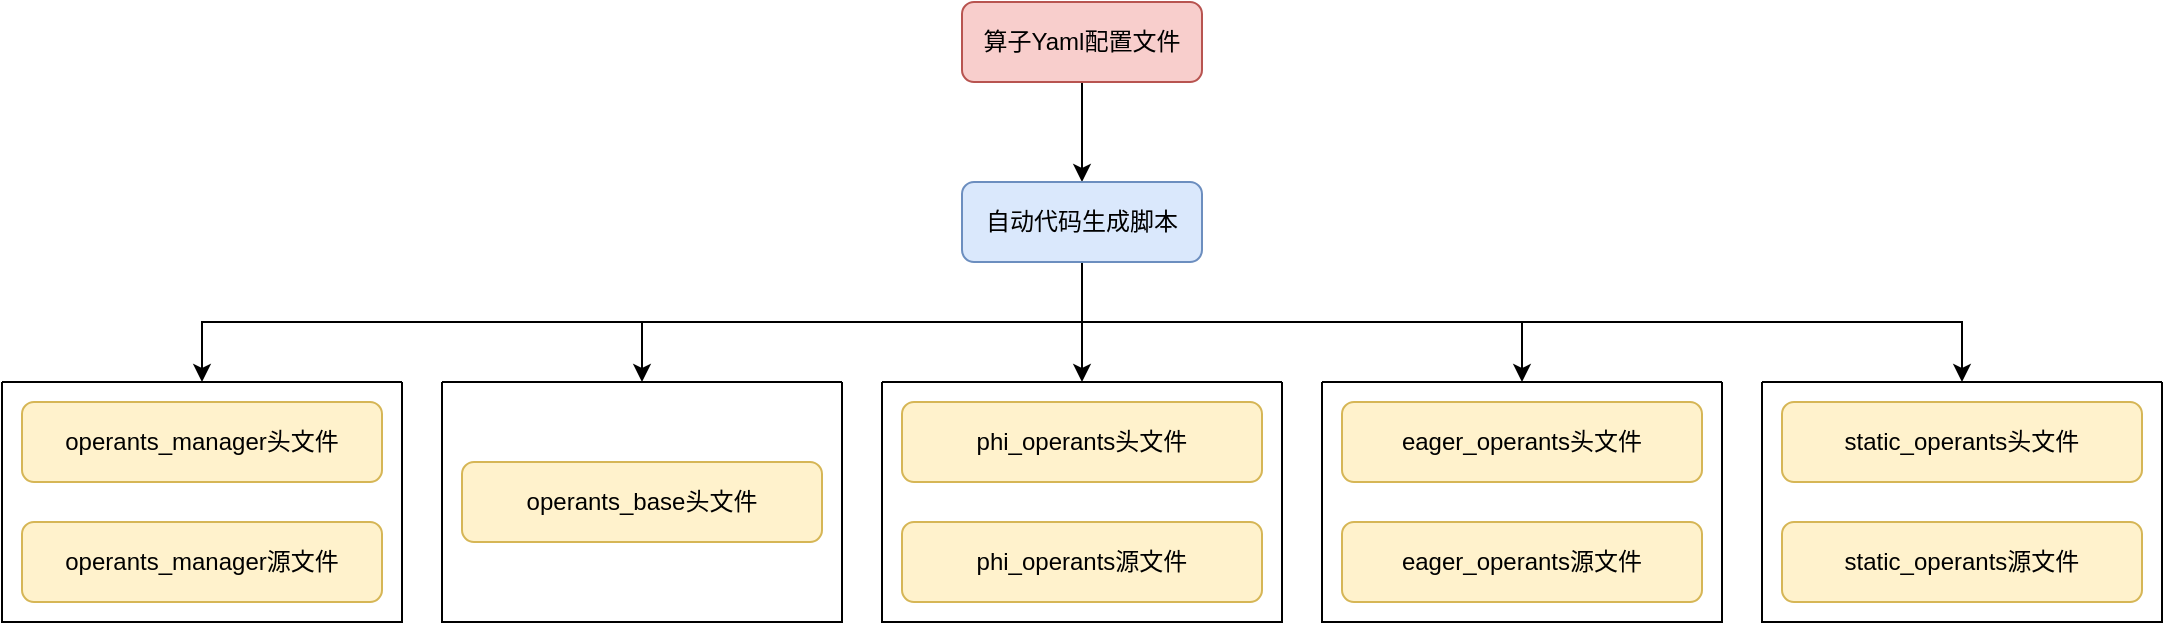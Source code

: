 <mxfile version="20.4.0" type="github">
  <diagram id="C5RBs43oDa-KdzZeNtuy" name="Page-1">
    <mxGraphModel dx="1113" dy="596" grid="1" gridSize="10" guides="1" tooltips="1" connect="1" arrows="1" fold="1" page="1" pageScale="1" pageWidth="827" pageHeight="1169" math="0" shadow="0">
      <root>
        <mxCell id="WIyWlLk6GJQsqaUBKTNV-0" />
        <mxCell id="WIyWlLk6GJQsqaUBKTNV-1" parent="WIyWlLk6GJQsqaUBKTNV-0" />
        <mxCell id="47F37ZHU6KCw2hR8KMi0-0" style="edgeStyle=orthogonalEdgeStyle;rounded=0;orthogonalLoop=1;jettySize=auto;html=1;exitX=0.5;exitY=1;exitDx=0;exitDy=0;" edge="1" parent="WIyWlLk6GJQsqaUBKTNV-1" source="WIyWlLk6GJQsqaUBKTNV-3" target="WIyWlLk6GJQsqaUBKTNV-7">
          <mxGeometry relative="1" as="geometry" />
        </mxCell>
        <mxCell id="WIyWlLk6GJQsqaUBKTNV-3" value="算子Yaml配置文件" style="rounded=1;whiteSpace=wrap;html=1;fontSize=12;glass=0;strokeWidth=1;shadow=0;fillColor=#f8cecc;strokeColor=#b85450;" parent="WIyWlLk6GJQsqaUBKTNV-1" vertex="1">
          <mxGeometry x="490" y="80" width="120" height="40" as="geometry" />
        </mxCell>
        <mxCell id="47F37ZHU6KCw2hR8KMi0-16" style="edgeStyle=orthogonalEdgeStyle;rounded=0;orthogonalLoop=1;jettySize=auto;html=1;exitX=0.5;exitY=1;exitDx=0;exitDy=0;entryX=0.5;entryY=0;entryDx=0;entryDy=0;" edge="1" parent="WIyWlLk6GJQsqaUBKTNV-1" source="WIyWlLk6GJQsqaUBKTNV-7" target="47F37ZHU6KCw2hR8KMi0-9">
          <mxGeometry relative="1" as="geometry" />
        </mxCell>
        <mxCell id="47F37ZHU6KCw2hR8KMi0-17" style="edgeStyle=orthogonalEdgeStyle;rounded=0;orthogonalLoop=1;jettySize=auto;html=1;exitX=0.5;exitY=1;exitDx=0;exitDy=0;entryX=0.5;entryY=0;entryDx=0;entryDy=0;" edge="1" parent="WIyWlLk6GJQsqaUBKTNV-1" source="WIyWlLk6GJQsqaUBKTNV-7" target="47F37ZHU6KCw2hR8KMi0-6">
          <mxGeometry relative="1" as="geometry" />
        </mxCell>
        <mxCell id="47F37ZHU6KCw2hR8KMi0-18" style="edgeStyle=orthogonalEdgeStyle;rounded=0;orthogonalLoop=1;jettySize=auto;html=1;exitX=0.5;exitY=1;exitDx=0;exitDy=0;entryX=0.5;entryY=0;entryDx=0;entryDy=0;" edge="1" parent="WIyWlLk6GJQsqaUBKTNV-1" source="WIyWlLk6GJQsqaUBKTNV-7" target="47F37ZHU6KCw2hR8KMi0-3">
          <mxGeometry relative="1" as="geometry" />
        </mxCell>
        <mxCell id="47F37ZHU6KCw2hR8KMi0-19" style="edgeStyle=orthogonalEdgeStyle;rounded=0;orthogonalLoop=1;jettySize=auto;html=1;exitX=0.5;exitY=1;exitDx=0;exitDy=0;entryX=0.5;entryY=0;entryDx=0;entryDy=0;" edge="1" parent="WIyWlLk6GJQsqaUBKTNV-1" source="WIyWlLk6GJQsqaUBKTNV-7" target="47F37ZHU6KCw2hR8KMi0-12">
          <mxGeometry relative="1" as="geometry" />
        </mxCell>
        <mxCell id="47F37ZHU6KCw2hR8KMi0-20" style="edgeStyle=orthogonalEdgeStyle;rounded=0;orthogonalLoop=1;jettySize=auto;html=1;exitX=0.5;exitY=1;exitDx=0;exitDy=0;entryX=0.5;entryY=0;entryDx=0;entryDy=0;" edge="1" parent="WIyWlLk6GJQsqaUBKTNV-1" source="WIyWlLk6GJQsqaUBKTNV-7" target="47F37ZHU6KCw2hR8KMi0-15">
          <mxGeometry relative="1" as="geometry" />
        </mxCell>
        <mxCell id="WIyWlLk6GJQsqaUBKTNV-7" value="自动代码生成脚本" style="rounded=1;whiteSpace=wrap;html=1;fontSize=12;glass=0;strokeWidth=1;shadow=0;fillColor=#dae8fc;strokeColor=#6c8ebf;" parent="WIyWlLk6GJQsqaUBKTNV-1" vertex="1">
          <mxGeometry x="490" y="170" width="120" height="40" as="geometry" />
        </mxCell>
        <mxCell id="47F37ZHU6KCw2hR8KMi0-1" value="operants_manager头文件" style="rounded=1;whiteSpace=wrap;html=1;fontSize=12;glass=0;strokeWidth=1;shadow=0;fillColor=#fff2cc;strokeColor=#d6b656;" vertex="1" parent="WIyWlLk6GJQsqaUBKTNV-1">
          <mxGeometry x="20" y="280" width="180" height="40" as="geometry" />
        </mxCell>
        <mxCell id="47F37ZHU6KCw2hR8KMi0-2" value="operants_manager源文件" style="rounded=1;whiteSpace=wrap;html=1;fontSize=12;glass=0;strokeWidth=1;shadow=0;fillColor=#fff2cc;strokeColor=#d6b656;" vertex="1" parent="WIyWlLk6GJQsqaUBKTNV-1">
          <mxGeometry x="20" y="340" width="180" height="40" as="geometry" />
        </mxCell>
        <mxCell id="47F37ZHU6KCw2hR8KMi0-3" value="" style="swimlane;startSize=0;" vertex="1" parent="WIyWlLk6GJQsqaUBKTNV-1">
          <mxGeometry x="10" y="270" width="200" height="120" as="geometry" />
        </mxCell>
        <mxCell id="47F37ZHU6KCw2hR8KMi0-6" value="" style="swimlane;startSize=0;" vertex="1" parent="WIyWlLk6GJQsqaUBKTNV-1">
          <mxGeometry x="230" y="270" width="200" height="120" as="geometry" />
        </mxCell>
        <mxCell id="47F37ZHU6KCw2hR8KMi0-4" value="operants_base头文件" style="rounded=1;whiteSpace=wrap;html=1;fontSize=12;glass=0;strokeWidth=1;shadow=0;fillColor=#fff2cc;strokeColor=#d6b656;" vertex="1" parent="47F37ZHU6KCw2hR8KMi0-6">
          <mxGeometry x="10" y="40" width="180" height="40" as="geometry" />
        </mxCell>
        <mxCell id="47F37ZHU6KCw2hR8KMi0-7" value="phi_operants头文件" style="rounded=1;whiteSpace=wrap;html=1;fontSize=12;glass=0;strokeWidth=1;shadow=0;fillColor=#fff2cc;strokeColor=#d6b656;" vertex="1" parent="WIyWlLk6GJQsqaUBKTNV-1">
          <mxGeometry x="460" y="280" width="180" height="40" as="geometry" />
        </mxCell>
        <mxCell id="47F37ZHU6KCw2hR8KMi0-8" value="phi_operants源文件" style="rounded=1;whiteSpace=wrap;html=1;fontSize=12;glass=0;strokeWidth=1;shadow=0;fillColor=#fff2cc;strokeColor=#d6b656;" vertex="1" parent="WIyWlLk6GJQsqaUBKTNV-1">
          <mxGeometry x="460" y="340" width="180" height="40" as="geometry" />
        </mxCell>
        <mxCell id="47F37ZHU6KCw2hR8KMi0-9" value="" style="swimlane;startSize=0;" vertex="1" parent="WIyWlLk6GJQsqaUBKTNV-1">
          <mxGeometry x="450" y="270" width="200" height="120" as="geometry" />
        </mxCell>
        <mxCell id="47F37ZHU6KCw2hR8KMi0-10" value="eager_operants头文件" style="rounded=1;whiteSpace=wrap;html=1;fontSize=12;glass=0;strokeWidth=1;shadow=0;fillColor=#fff2cc;strokeColor=#d6b656;" vertex="1" parent="WIyWlLk6GJQsqaUBKTNV-1">
          <mxGeometry x="680" y="280" width="180" height="40" as="geometry" />
        </mxCell>
        <mxCell id="47F37ZHU6KCw2hR8KMi0-11" value="eager_operants源文件" style="rounded=1;whiteSpace=wrap;html=1;fontSize=12;glass=0;strokeWidth=1;shadow=0;fillColor=#fff2cc;strokeColor=#d6b656;" vertex="1" parent="WIyWlLk6GJQsqaUBKTNV-1">
          <mxGeometry x="680" y="340" width="180" height="40" as="geometry" />
        </mxCell>
        <mxCell id="47F37ZHU6KCw2hR8KMi0-12" value="" style="swimlane;startSize=0;" vertex="1" parent="WIyWlLk6GJQsqaUBKTNV-1">
          <mxGeometry x="670" y="270" width="200" height="120" as="geometry" />
        </mxCell>
        <mxCell id="47F37ZHU6KCw2hR8KMi0-13" value="static_operants头文件" style="rounded=1;whiteSpace=wrap;html=1;fontSize=12;glass=0;strokeWidth=1;shadow=0;fillColor=#fff2cc;strokeColor=#d6b656;" vertex="1" parent="WIyWlLk6GJQsqaUBKTNV-1">
          <mxGeometry x="900" y="280" width="180" height="40" as="geometry" />
        </mxCell>
        <mxCell id="47F37ZHU6KCw2hR8KMi0-14" value="static_operants源文件" style="rounded=1;whiteSpace=wrap;html=1;fontSize=12;glass=0;strokeWidth=1;shadow=0;fillColor=#fff2cc;strokeColor=#d6b656;" vertex="1" parent="WIyWlLk6GJQsqaUBKTNV-1">
          <mxGeometry x="900" y="340" width="180" height="40" as="geometry" />
        </mxCell>
        <mxCell id="47F37ZHU6KCw2hR8KMi0-15" value="" style="swimlane;startSize=0;" vertex="1" parent="WIyWlLk6GJQsqaUBKTNV-1">
          <mxGeometry x="890" y="270" width="200" height="120" as="geometry" />
        </mxCell>
      </root>
    </mxGraphModel>
  </diagram>
</mxfile>
